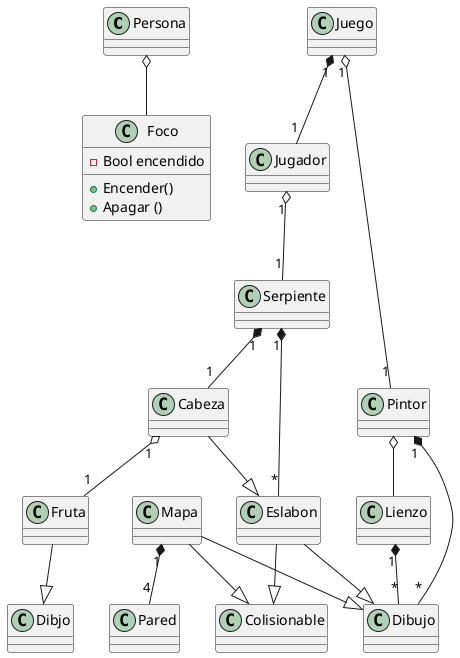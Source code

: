 @startuml Diagrama

class Persona
class Foco{
    - Bool encendido 
    + Encender() 
    + Apagar ()
 
}
Persona o-- Foco

class Juego
class Mapa
class Jugador 
class Serpiente 
class Eslabon 
class Cabeza
class Fruta
class Pared

Juego "1" *-- "1"Jugador
Jugador "1" o-- "1" Serpiente 
Serpiente "1" *-- "*" Eslabon 
Serpiente "1" *-- "1" Cabeza
Cabeza --|> Eslabon
Cabeza "1" o-- "1" Fruta
Eslabon --|> Colisionable 

Mapa --|> Colisionable
Mapa "1" *--"4" Pared 

class Dibujo
class Lienzo 
class Pintor 

Lienzo "1" *-- "*" Dibujo 
Pintor "1" *-- "*" Dibujo
Pintor o-- Lienzo 

Eslabon --|> Dibujo
Fruta --|>Dibjo
Mapa --|> Dibujo 

Juego "1" o-- "1" Pintor 



@enduml

